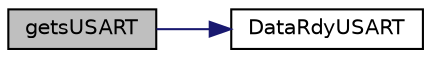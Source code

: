 digraph "getsUSART"
{
  edge [fontname="Helvetica",fontsize="10",labelfontname="Helvetica",labelfontsize="10"];
  node [fontname="Helvetica",fontsize="10",shape=record];
  rankdir="LR";
  Node1 [label="getsUSART",height=0.2,width=0.4,color="black", fillcolor="grey75", style="filled", fontcolor="black"];
  Node1 -> Node2 [color="midnightblue",fontsize="10",style="solid",fontname="Helvetica"];
  Node2 [label="DataRdyUSART",height=0.2,width=0.4,color="black", fillcolor="white", style="filled",URL="$_u_a_r_t_8c.html#abf7180c41fd903fa1b7f7af068347758"];
}
